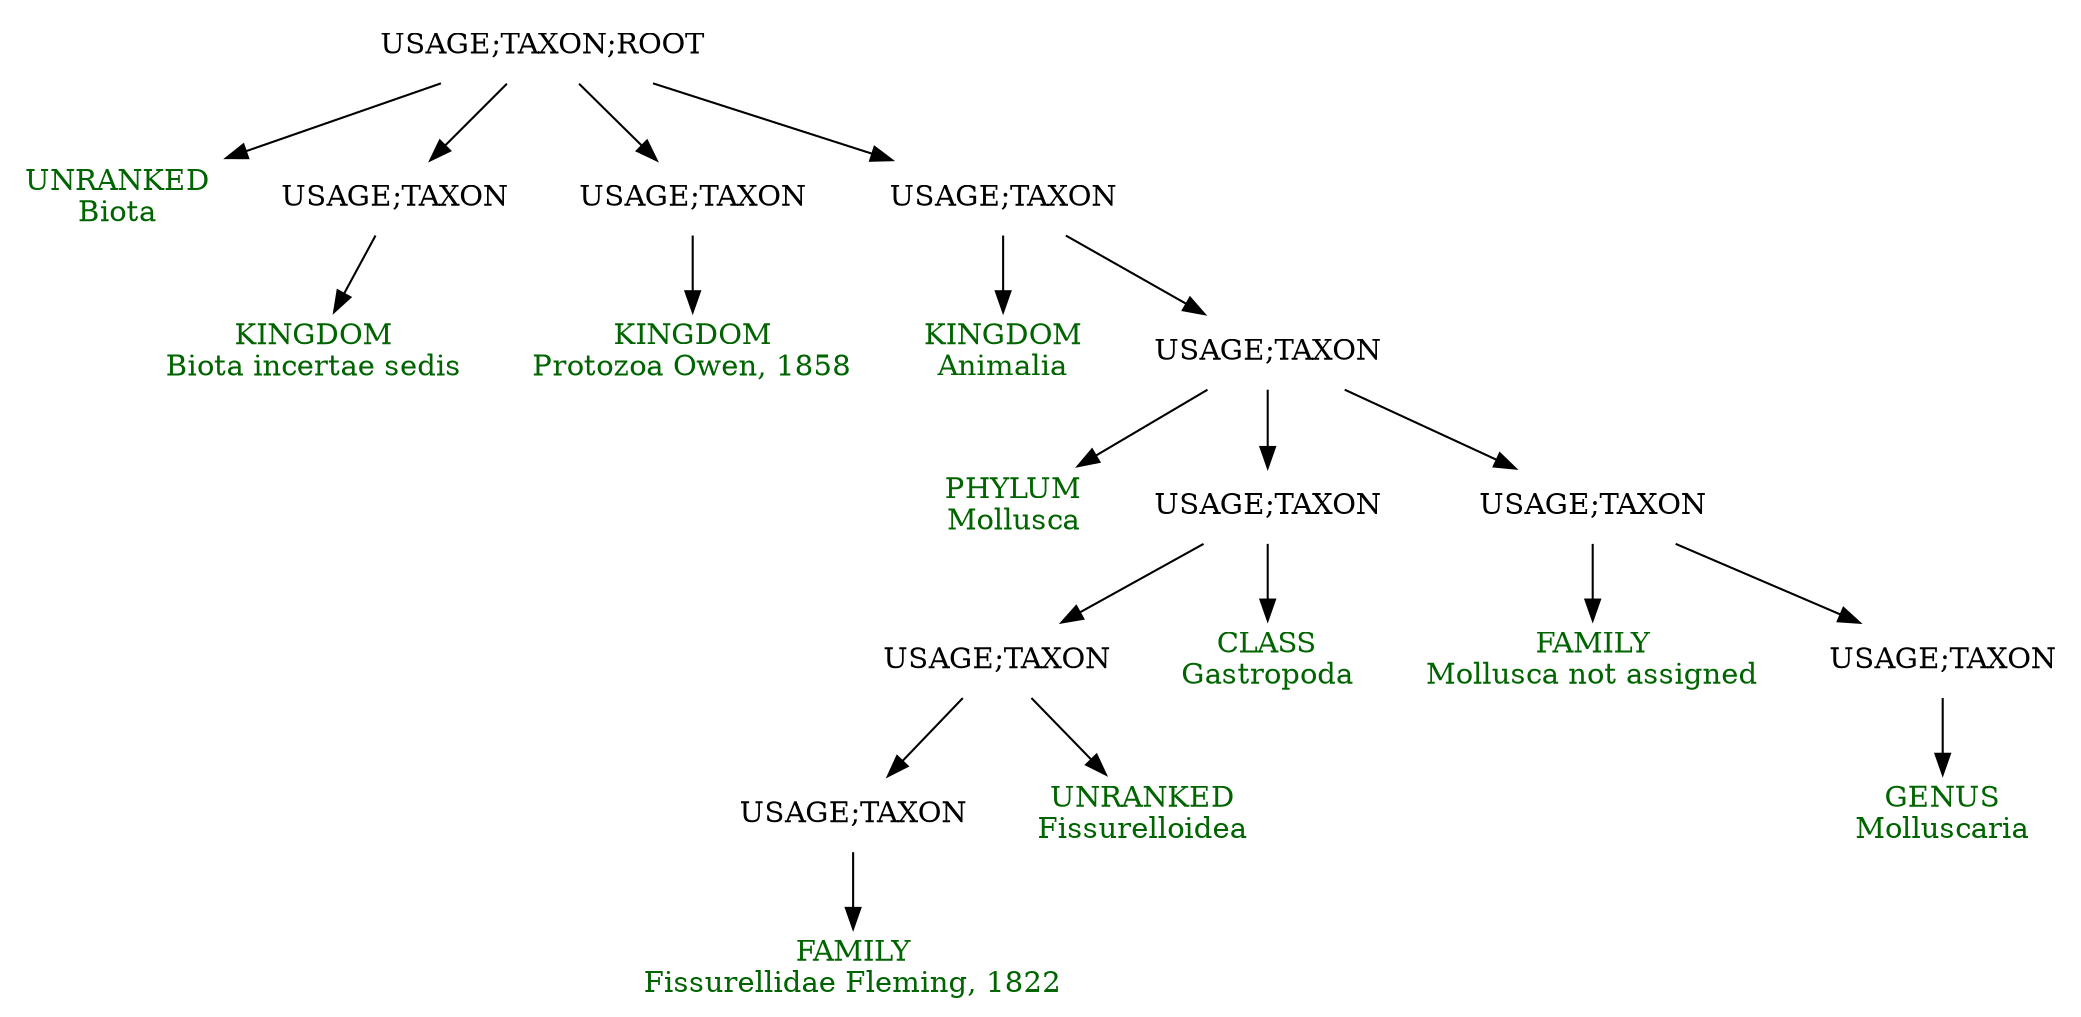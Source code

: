 digraph G {
  node [shape=plaintext]

  n0  [label="UNRANKED\nBiota", fontcolor=darkgreen]
  n1  [label="USAGE;TAXON;ROOT"]
  n1 -> n7
  n1 -> n5
  n1 -> n3
  n1 -> n0
  n2  [label="KINGDOM\nAnimalia", fontcolor=darkgreen]
  n3  [label="USAGE;TAXON"]
  n3 -> n9
  n3 -> n2
  n4  [label="KINGDOM\nProtozoa Owen, 1858", fontcolor=darkgreen]
  n5  [label="USAGE;TAXON"]
  n5 -> n4
  n6  [label="KINGDOM\nBiota incertae sedis", fontcolor=darkgreen]
  n7  [label="USAGE;TAXON"]
  n7 -> n6
  n8  [label="PHYLUM\nMollusca", fontcolor=darkgreen]
  n9  [label="USAGE;TAXON"]
  n9 -> n19
  n9 -> n11
  n9 -> n8
  n10  [label="FAMILY\nMollusca not assigned", fontcolor=darkgreen]
  n11  [label="USAGE;TAXON"]
  n11 -> n13
  n11 -> n10
  n12  [label="GENUS\nMolluscaria", fontcolor=darkgreen]
  n13  [label="USAGE;TAXON"]
  n13 -> n12
  n14  [label="FAMILY\nFissurellidae Fleming, 1822", fontcolor=darkgreen]
  n15  [label="USAGE;TAXON"]
  n15 -> n14
  n16  [label="UNRANKED\nFissurelloidea", fontcolor=darkgreen]
  n17  [label="USAGE;TAXON"]
  n17 -> n15
  n17 -> n16
  n18  [label="CLASS\nGastropoda", fontcolor=darkgreen]
  n19  [label="USAGE;TAXON"]
  n19 -> n17
  n19 -> n18
}
